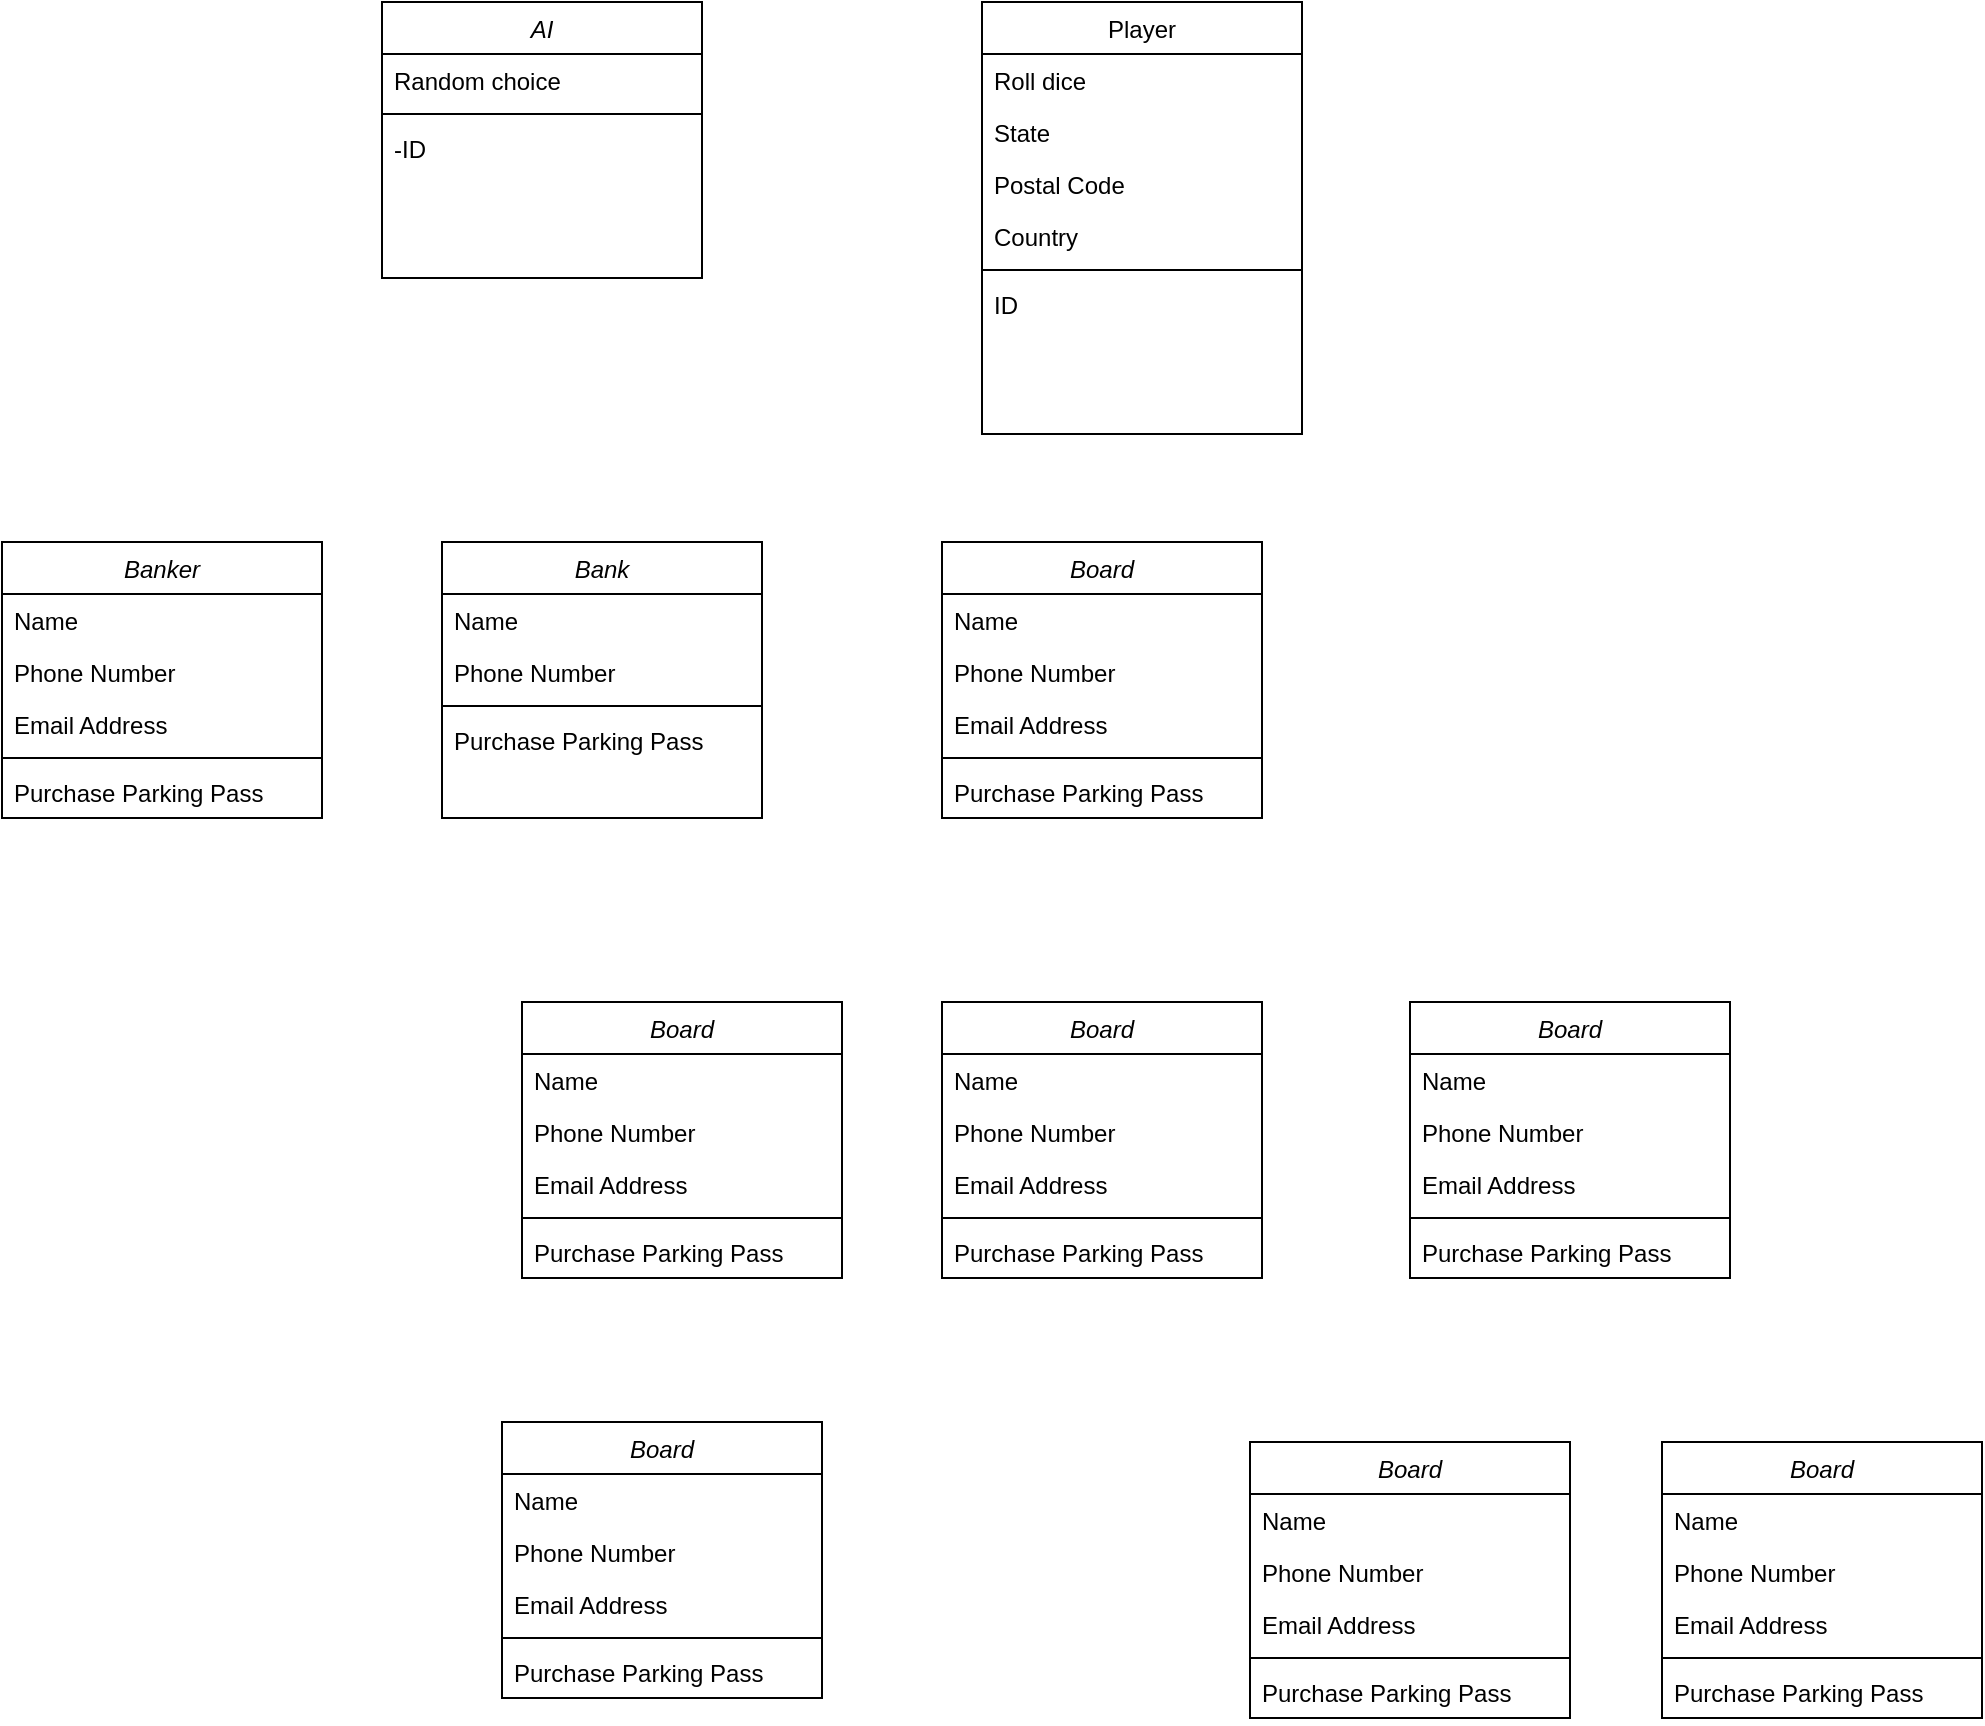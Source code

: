 <mxfile version="12.7.9" type="google"><diagram id="C5RBs43oDa-KdzZeNtuy" name="Page-1"><mxGraphModel dx="2555" dy="1750" grid="1" gridSize="10" guides="1" tooltips="1" connect="1" arrows="1" fold="1" page="1" pageScale="1" pageWidth="827" pageHeight="1169" math="0" shadow="0"><root><mxCell id="WIyWlLk6GJQsqaUBKTNV-0"/><mxCell id="WIyWlLk6GJQsqaUBKTNV-1" parent="WIyWlLk6GJQsqaUBKTNV-0"/><mxCell id="zkfFHV4jXpPFQw0GAbJ--0" value="AI&#10;" style="swimlane;fontStyle=2;align=center;verticalAlign=top;childLayout=stackLayout;horizontal=1;startSize=26;horizontalStack=0;resizeParent=1;resizeLast=0;collapsible=1;marginBottom=0;rounded=0;shadow=0;strokeWidth=1;" parent="WIyWlLk6GJQsqaUBKTNV-1" vertex="1"><mxGeometry x="-100" y="110" width="160" height="138" as="geometry"><mxRectangle x="230" y="140" width="160" height="26" as="alternateBounds"/></mxGeometry></mxCell><mxCell id="zkfFHV4jXpPFQw0GAbJ--1" value="Random choice" style="text;align=left;verticalAlign=top;spacingLeft=4;spacingRight=4;overflow=hidden;rotatable=0;points=[[0,0.5],[1,0.5]];portConstraint=eastwest;" parent="zkfFHV4jXpPFQw0GAbJ--0" vertex="1"><mxGeometry y="26" width="160" height="26" as="geometry"/></mxCell><mxCell id="zkfFHV4jXpPFQw0GAbJ--4" value="" style="line;html=1;strokeWidth=1;align=left;verticalAlign=middle;spacingTop=-1;spacingLeft=3;spacingRight=3;rotatable=0;labelPosition=right;points=[];portConstraint=eastwest;" parent="zkfFHV4jXpPFQw0GAbJ--0" vertex="1"><mxGeometry y="52" width="160" height="8" as="geometry"/></mxCell><mxCell id="zkfFHV4jXpPFQw0GAbJ--5" value="-ID" style="text;align=left;verticalAlign=top;spacingLeft=4;spacingRight=4;overflow=hidden;rotatable=0;points=[[0,0.5],[1,0.5]];portConstraint=eastwest;" parent="zkfFHV4jXpPFQw0GAbJ--0" vertex="1"><mxGeometry y="60" width="160" height="26" as="geometry"/></mxCell><mxCell id="zkfFHV4jXpPFQw0GAbJ--17" value="Player&#10;" style="swimlane;fontStyle=0;align=center;verticalAlign=top;childLayout=stackLayout;horizontal=1;startSize=26;horizontalStack=0;resizeParent=1;resizeLast=0;collapsible=1;marginBottom=0;rounded=0;shadow=0;strokeWidth=1;" parent="WIyWlLk6GJQsqaUBKTNV-1" vertex="1"><mxGeometry x="200" y="110" width="160" height="216" as="geometry"><mxRectangle x="550" y="140" width="160" height="26" as="alternateBounds"/></mxGeometry></mxCell><mxCell id="zkfFHV4jXpPFQw0GAbJ--19" value="Roll dice" style="text;align=left;verticalAlign=top;spacingLeft=4;spacingRight=4;overflow=hidden;rotatable=0;points=[[0,0.5],[1,0.5]];portConstraint=eastwest;rounded=0;shadow=0;html=0;" parent="zkfFHV4jXpPFQw0GAbJ--17" vertex="1"><mxGeometry y="26" width="160" height="26" as="geometry"/></mxCell><mxCell id="zkfFHV4jXpPFQw0GAbJ--20" value="State" style="text;align=left;verticalAlign=top;spacingLeft=4;spacingRight=4;overflow=hidden;rotatable=0;points=[[0,0.5],[1,0.5]];portConstraint=eastwest;rounded=0;shadow=0;html=0;" parent="zkfFHV4jXpPFQw0GAbJ--17" vertex="1"><mxGeometry y="52" width="160" height="26" as="geometry"/></mxCell><mxCell id="zkfFHV4jXpPFQw0GAbJ--21" value="Postal Code" style="text;align=left;verticalAlign=top;spacingLeft=4;spacingRight=4;overflow=hidden;rotatable=0;points=[[0,0.5],[1,0.5]];portConstraint=eastwest;rounded=0;shadow=0;html=0;" parent="zkfFHV4jXpPFQw0GAbJ--17" vertex="1"><mxGeometry y="78" width="160" height="26" as="geometry"/></mxCell><mxCell id="zkfFHV4jXpPFQw0GAbJ--22" value="Country" style="text;align=left;verticalAlign=top;spacingLeft=4;spacingRight=4;overflow=hidden;rotatable=0;points=[[0,0.5],[1,0.5]];portConstraint=eastwest;rounded=0;shadow=0;html=0;" parent="zkfFHV4jXpPFQw0GAbJ--17" vertex="1"><mxGeometry y="104" width="160" height="26" as="geometry"/></mxCell><mxCell id="zkfFHV4jXpPFQw0GAbJ--23" value="" style="line;html=1;strokeWidth=1;align=left;verticalAlign=middle;spacingTop=-1;spacingLeft=3;spacingRight=3;rotatable=0;labelPosition=right;points=[];portConstraint=eastwest;" parent="zkfFHV4jXpPFQw0GAbJ--17" vertex="1"><mxGeometry y="130" width="160" height="8" as="geometry"/></mxCell><mxCell id="zkfFHV4jXpPFQw0GAbJ--24" value="ID" style="text;align=left;verticalAlign=top;spacingLeft=4;spacingRight=4;overflow=hidden;rotatable=0;points=[[0,0.5],[1,0.5]];portConstraint=eastwest;" parent="zkfFHV4jXpPFQw0GAbJ--17" vertex="1"><mxGeometry y="138" width="160" height="26" as="geometry"/></mxCell><mxCell id="9zXqgkLNTpOnb9Zfk62q-0" value="Board&#10;" style="swimlane;fontStyle=2;align=center;verticalAlign=top;childLayout=stackLayout;horizontal=1;startSize=26;horizontalStack=0;resizeParent=1;resizeLast=0;collapsible=1;marginBottom=0;rounded=0;shadow=0;strokeWidth=1;" vertex="1" parent="WIyWlLk6GJQsqaUBKTNV-1"><mxGeometry x="180" y="380" width="160" height="138" as="geometry"><mxRectangle x="230" y="140" width="160" height="26" as="alternateBounds"/></mxGeometry></mxCell><mxCell id="9zXqgkLNTpOnb9Zfk62q-1" value="Name" style="text;align=left;verticalAlign=top;spacingLeft=4;spacingRight=4;overflow=hidden;rotatable=0;points=[[0,0.5],[1,0.5]];portConstraint=eastwest;" vertex="1" parent="9zXqgkLNTpOnb9Zfk62q-0"><mxGeometry y="26" width="160" height="26" as="geometry"/></mxCell><mxCell id="9zXqgkLNTpOnb9Zfk62q-2" value="Phone Number" style="text;align=left;verticalAlign=top;spacingLeft=4;spacingRight=4;overflow=hidden;rotatable=0;points=[[0,0.5],[1,0.5]];portConstraint=eastwest;rounded=0;shadow=0;html=0;" vertex="1" parent="9zXqgkLNTpOnb9Zfk62q-0"><mxGeometry y="52" width="160" height="26" as="geometry"/></mxCell><mxCell id="9zXqgkLNTpOnb9Zfk62q-3" value="Email Address" style="text;align=left;verticalAlign=top;spacingLeft=4;spacingRight=4;overflow=hidden;rotatable=0;points=[[0,0.5],[1,0.5]];portConstraint=eastwest;rounded=0;shadow=0;html=0;" vertex="1" parent="9zXqgkLNTpOnb9Zfk62q-0"><mxGeometry y="78" width="160" height="26" as="geometry"/></mxCell><mxCell id="9zXqgkLNTpOnb9Zfk62q-4" value="" style="line;html=1;strokeWidth=1;align=left;verticalAlign=middle;spacingTop=-1;spacingLeft=3;spacingRight=3;rotatable=0;labelPosition=right;points=[];portConstraint=eastwest;" vertex="1" parent="9zXqgkLNTpOnb9Zfk62q-0"><mxGeometry y="104" width="160" height="8" as="geometry"/></mxCell><mxCell id="9zXqgkLNTpOnb9Zfk62q-5" value="Purchase Parking Pass" style="text;align=left;verticalAlign=top;spacingLeft=4;spacingRight=4;overflow=hidden;rotatable=0;points=[[0,0.5],[1,0.5]];portConstraint=eastwest;" vertex="1" parent="9zXqgkLNTpOnb9Zfk62q-0"><mxGeometry y="112" width="160" height="26" as="geometry"/></mxCell><mxCell id="9zXqgkLNTpOnb9Zfk62q-6" value="Banker" style="swimlane;fontStyle=2;align=center;verticalAlign=top;childLayout=stackLayout;horizontal=1;startSize=26;horizontalStack=0;resizeParent=1;resizeLast=0;collapsible=1;marginBottom=0;rounded=0;shadow=0;strokeWidth=1;" vertex="1" parent="WIyWlLk6GJQsqaUBKTNV-1"><mxGeometry x="-290" y="380" width="160" height="138" as="geometry"><mxRectangle x="230" y="140" width="160" height="26" as="alternateBounds"/></mxGeometry></mxCell><mxCell id="9zXqgkLNTpOnb9Zfk62q-7" value="Name" style="text;align=left;verticalAlign=top;spacingLeft=4;spacingRight=4;overflow=hidden;rotatable=0;points=[[0,0.5],[1,0.5]];portConstraint=eastwest;" vertex="1" parent="9zXqgkLNTpOnb9Zfk62q-6"><mxGeometry y="26" width="160" height="26" as="geometry"/></mxCell><mxCell id="9zXqgkLNTpOnb9Zfk62q-8" value="Phone Number" style="text;align=left;verticalAlign=top;spacingLeft=4;spacingRight=4;overflow=hidden;rotatable=0;points=[[0,0.5],[1,0.5]];portConstraint=eastwest;rounded=0;shadow=0;html=0;" vertex="1" parent="9zXqgkLNTpOnb9Zfk62q-6"><mxGeometry y="52" width="160" height="26" as="geometry"/></mxCell><mxCell id="9zXqgkLNTpOnb9Zfk62q-9" value="Email Address" style="text;align=left;verticalAlign=top;spacingLeft=4;spacingRight=4;overflow=hidden;rotatable=0;points=[[0,0.5],[1,0.5]];portConstraint=eastwest;rounded=0;shadow=0;html=0;" vertex="1" parent="9zXqgkLNTpOnb9Zfk62q-6"><mxGeometry y="78" width="160" height="26" as="geometry"/></mxCell><mxCell id="9zXqgkLNTpOnb9Zfk62q-10" value="" style="line;html=1;strokeWidth=1;align=left;verticalAlign=middle;spacingTop=-1;spacingLeft=3;spacingRight=3;rotatable=0;labelPosition=right;points=[];portConstraint=eastwest;" vertex="1" parent="9zXqgkLNTpOnb9Zfk62q-6"><mxGeometry y="104" width="160" height="8" as="geometry"/></mxCell><mxCell id="9zXqgkLNTpOnb9Zfk62q-11" value="Purchase Parking Pass" style="text;align=left;verticalAlign=top;spacingLeft=4;spacingRight=4;overflow=hidden;rotatable=0;points=[[0,0.5],[1,0.5]];portConstraint=eastwest;" vertex="1" parent="9zXqgkLNTpOnb9Zfk62q-6"><mxGeometry y="112" width="160" height="26" as="geometry"/></mxCell><mxCell id="9zXqgkLNTpOnb9Zfk62q-12" value="Bank&#10;" style="swimlane;fontStyle=2;align=center;verticalAlign=top;childLayout=stackLayout;horizontal=1;startSize=26;horizontalStack=0;resizeParent=1;resizeLast=0;collapsible=1;marginBottom=0;rounded=0;shadow=0;strokeWidth=1;" vertex="1" parent="WIyWlLk6GJQsqaUBKTNV-1"><mxGeometry x="-70" y="380" width="160" height="138" as="geometry"><mxRectangle x="230" y="140" width="160" height="26" as="alternateBounds"/></mxGeometry></mxCell><mxCell id="9zXqgkLNTpOnb9Zfk62q-13" value="Name" style="text;align=left;verticalAlign=top;spacingLeft=4;spacingRight=4;overflow=hidden;rotatable=0;points=[[0,0.5],[1,0.5]];portConstraint=eastwest;" vertex="1" parent="9zXqgkLNTpOnb9Zfk62q-12"><mxGeometry y="26" width="160" height="26" as="geometry"/></mxCell><mxCell id="9zXqgkLNTpOnb9Zfk62q-14" value="Phone Number" style="text;align=left;verticalAlign=top;spacingLeft=4;spacingRight=4;overflow=hidden;rotatable=0;points=[[0,0.5],[1,0.5]];portConstraint=eastwest;rounded=0;shadow=0;html=0;" vertex="1" parent="9zXqgkLNTpOnb9Zfk62q-12"><mxGeometry y="52" width="160" height="26" as="geometry"/></mxCell><mxCell id="9zXqgkLNTpOnb9Zfk62q-16" value="" style="line;html=1;strokeWidth=1;align=left;verticalAlign=middle;spacingTop=-1;spacingLeft=3;spacingRight=3;rotatable=0;labelPosition=right;points=[];portConstraint=eastwest;" vertex="1" parent="9zXqgkLNTpOnb9Zfk62q-12"><mxGeometry y="78" width="160" height="8" as="geometry"/></mxCell><mxCell id="9zXqgkLNTpOnb9Zfk62q-17" value="Purchase Parking Pass" style="text;align=left;verticalAlign=top;spacingLeft=4;spacingRight=4;overflow=hidden;rotatable=0;points=[[0,0.5],[1,0.5]];portConstraint=eastwest;" vertex="1" parent="9zXqgkLNTpOnb9Zfk62q-12"><mxGeometry y="86" width="160" height="26" as="geometry"/></mxCell><mxCell id="9zXqgkLNTpOnb9Zfk62q-18" value="Board&#10;" style="swimlane;fontStyle=2;align=center;verticalAlign=top;childLayout=stackLayout;horizontal=1;startSize=26;horizontalStack=0;resizeParent=1;resizeLast=0;collapsible=1;marginBottom=0;rounded=0;shadow=0;strokeWidth=1;" vertex="1" parent="WIyWlLk6GJQsqaUBKTNV-1"><mxGeometry x="180" y="610" width="160" height="138" as="geometry"><mxRectangle x="230" y="140" width="160" height="26" as="alternateBounds"/></mxGeometry></mxCell><mxCell id="9zXqgkLNTpOnb9Zfk62q-19" value="Name" style="text;align=left;verticalAlign=top;spacingLeft=4;spacingRight=4;overflow=hidden;rotatable=0;points=[[0,0.5],[1,0.5]];portConstraint=eastwest;" vertex="1" parent="9zXqgkLNTpOnb9Zfk62q-18"><mxGeometry y="26" width="160" height="26" as="geometry"/></mxCell><mxCell id="9zXqgkLNTpOnb9Zfk62q-20" value="Phone Number" style="text;align=left;verticalAlign=top;spacingLeft=4;spacingRight=4;overflow=hidden;rotatable=0;points=[[0,0.5],[1,0.5]];portConstraint=eastwest;rounded=0;shadow=0;html=0;" vertex="1" parent="9zXqgkLNTpOnb9Zfk62q-18"><mxGeometry y="52" width="160" height="26" as="geometry"/></mxCell><mxCell id="9zXqgkLNTpOnb9Zfk62q-21" value="Email Address" style="text;align=left;verticalAlign=top;spacingLeft=4;spacingRight=4;overflow=hidden;rotatable=0;points=[[0,0.5],[1,0.5]];portConstraint=eastwest;rounded=0;shadow=0;html=0;" vertex="1" parent="9zXqgkLNTpOnb9Zfk62q-18"><mxGeometry y="78" width="160" height="26" as="geometry"/></mxCell><mxCell id="9zXqgkLNTpOnb9Zfk62q-22" value="" style="line;html=1;strokeWidth=1;align=left;verticalAlign=middle;spacingTop=-1;spacingLeft=3;spacingRight=3;rotatable=0;labelPosition=right;points=[];portConstraint=eastwest;" vertex="1" parent="9zXqgkLNTpOnb9Zfk62q-18"><mxGeometry y="104" width="160" height="8" as="geometry"/></mxCell><mxCell id="9zXqgkLNTpOnb9Zfk62q-23" value="Purchase Parking Pass" style="text;align=left;verticalAlign=top;spacingLeft=4;spacingRight=4;overflow=hidden;rotatable=0;points=[[0,0.5],[1,0.5]];portConstraint=eastwest;" vertex="1" parent="9zXqgkLNTpOnb9Zfk62q-18"><mxGeometry y="112" width="160" height="26" as="geometry"/></mxCell><mxCell id="9zXqgkLNTpOnb9Zfk62q-24" value="Board&#10;" style="swimlane;fontStyle=2;align=center;verticalAlign=top;childLayout=stackLayout;horizontal=1;startSize=26;horizontalStack=0;resizeParent=1;resizeLast=0;collapsible=1;marginBottom=0;rounded=0;shadow=0;strokeWidth=1;" vertex="1" parent="WIyWlLk6GJQsqaUBKTNV-1"><mxGeometry x="334" y="830" width="160" height="138" as="geometry"><mxRectangle x="230" y="140" width="160" height="26" as="alternateBounds"/></mxGeometry></mxCell><mxCell id="9zXqgkLNTpOnb9Zfk62q-25" value="Name" style="text;align=left;verticalAlign=top;spacingLeft=4;spacingRight=4;overflow=hidden;rotatable=0;points=[[0,0.5],[1,0.5]];portConstraint=eastwest;" vertex="1" parent="9zXqgkLNTpOnb9Zfk62q-24"><mxGeometry y="26" width="160" height="26" as="geometry"/></mxCell><mxCell id="9zXqgkLNTpOnb9Zfk62q-26" value="Phone Number" style="text;align=left;verticalAlign=top;spacingLeft=4;spacingRight=4;overflow=hidden;rotatable=0;points=[[0,0.5],[1,0.5]];portConstraint=eastwest;rounded=0;shadow=0;html=0;" vertex="1" parent="9zXqgkLNTpOnb9Zfk62q-24"><mxGeometry y="52" width="160" height="26" as="geometry"/></mxCell><mxCell id="9zXqgkLNTpOnb9Zfk62q-27" value="Email Address" style="text;align=left;verticalAlign=top;spacingLeft=4;spacingRight=4;overflow=hidden;rotatable=0;points=[[0,0.5],[1,0.5]];portConstraint=eastwest;rounded=0;shadow=0;html=0;" vertex="1" parent="9zXqgkLNTpOnb9Zfk62q-24"><mxGeometry y="78" width="160" height="26" as="geometry"/></mxCell><mxCell id="9zXqgkLNTpOnb9Zfk62q-28" value="" style="line;html=1;strokeWidth=1;align=left;verticalAlign=middle;spacingTop=-1;spacingLeft=3;spacingRight=3;rotatable=0;labelPosition=right;points=[];portConstraint=eastwest;" vertex="1" parent="9zXqgkLNTpOnb9Zfk62q-24"><mxGeometry y="104" width="160" height="8" as="geometry"/></mxCell><mxCell id="9zXqgkLNTpOnb9Zfk62q-29" value="Purchase Parking Pass" style="text;align=left;verticalAlign=top;spacingLeft=4;spacingRight=4;overflow=hidden;rotatable=0;points=[[0,0.5],[1,0.5]];portConstraint=eastwest;" vertex="1" parent="9zXqgkLNTpOnb9Zfk62q-24"><mxGeometry y="112" width="160" height="26" as="geometry"/></mxCell><mxCell id="9zXqgkLNTpOnb9Zfk62q-30" value="Board&#10;" style="swimlane;fontStyle=2;align=center;verticalAlign=top;childLayout=stackLayout;horizontal=1;startSize=26;horizontalStack=0;resizeParent=1;resizeLast=0;collapsible=1;marginBottom=0;rounded=0;shadow=0;strokeWidth=1;" vertex="1" parent="WIyWlLk6GJQsqaUBKTNV-1"><mxGeometry x="540" y="830" width="160" height="138" as="geometry"><mxRectangle x="230" y="140" width="160" height="26" as="alternateBounds"/></mxGeometry></mxCell><mxCell id="9zXqgkLNTpOnb9Zfk62q-31" value="Name" style="text;align=left;verticalAlign=top;spacingLeft=4;spacingRight=4;overflow=hidden;rotatable=0;points=[[0,0.5],[1,0.5]];portConstraint=eastwest;" vertex="1" parent="9zXqgkLNTpOnb9Zfk62q-30"><mxGeometry y="26" width="160" height="26" as="geometry"/></mxCell><mxCell id="9zXqgkLNTpOnb9Zfk62q-32" value="Phone Number" style="text;align=left;verticalAlign=top;spacingLeft=4;spacingRight=4;overflow=hidden;rotatable=0;points=[[0,0.5],[1,0.5]];portConstraint=eastwest;rounded=0;shadow=0;html=0;" vertex="1" parent="9zXqgkLNTpOnb9Zfk62q-30"><mxGeometry y="52" width="160" height="26" as="geometry"/></mxCell><mxCell id="9zXqgkLNTpOnb9Zfk62q-33" value="Email Address" style="text;align=left;verticalAlign=top;spacingLeft=4;spacingRight=4;overflow=hidden;rotatable=0;points=[[0,0.5],[1,0.5]];portConstraint=eastwest;rounded=0;shadow=0;html=0;" vertex="1" parent="9zXqgkLNTpOnb9Zfk62q-30"><mxGeometry y="78" width="160" height="26" as="geometry"/></mxCell><mxCell id="9zXqgkLNTpOnb9Zfk62q-34" value="" style="line;html=1;strokeWidth=1;align=left;verticalAlign=middle;spacingTop=-1;spacingLeft=3;spacingRight=3;rotatable=0;labelPosition=right;points=[];portConstraint=eastwest;" vertex="1" parent="9zXqgkLNTpOnb9Zfk62q-30"><mxGeometry y="104" width="160" height="8" as="geometry"/></mxCell><mxCell id="9zXqgkLNTpOnb9Zfk62q-35" value="Purchase Parking Pass" style="text;align=left;verticalAlign=top;spacingLeft=4;spacingRight=4;overflow=hidden;rotatable=0;points=[[0,0.5],[1,0.5]];portConstraint=eastwest;" vertex="1" parent="9zXqgkLNTpOnb9Zfk62q-30"><mxGeometry y="112" width="160" height="26" as="geometry"/></mxCell><mxCell id="9zXqgkLNTpOnb9Zfk62q-36" value="Board&#10;" style="swimlane;fontStyle=2;align=center;verticalAlign=top;childLayout=stackLayout;horizontal=1;startSize=26;horizontalStack=0;resizeParent=1;resizeLast=0;collapsible=1;marginBottom=0;rounded=0;shadow=0;strokeWidth=1;" vertex="1" parent="WIyWlLk6GJQsqaUBKTNV-1"><mxGeometry x="-40" y="820" width="160" height="138" as="geometry"><mxRectangle x="230" y="140" width="160" height="26" as="alternateBounds"/></mxGeometry></mxCell><mxCell id="9zXqgkLNTpOnb9Zfk62q-37" value="Name" style="text;align=left;verticalAlign=top;spacingLeft=4;spacingRight=4;overflow=hidden;rotatable=0;points=[[0,0.5],[1,0.5]];portConstraint=eastwest;" vertex="1" parent="9zXqgkLNTpOnb9Zfk62q-36"><mxGeometry y="26" width="160" height="26" as="geometry"/></mxCell><mxCell id="9zXqgkLNTpOnb9Zfk62q-38" value="Phone Number" style="text;align=left;verticalAlign=top;spacingLeft=4;spacingRight=4;overflow=hidden;rotatable=0;points=[[0,0.5],[1,0.5]];portConstraint=eastwest;rounded=0;shadow=0;html=0;" vertex="1" parent="9zXqgkLNTpOnb9Zfk62q-36"><mxGeometry y="52" width="160" height="26" as="geometry"/></mxCell><mxCell id="9zXqgkLNTpOnb9Zfk62q-39" value="Email Address" style="text;align=left;verticalAlign=top;spacingLeft=4;spacingRight=4;overflow=hidden;rotatable=0;points=[[0,0.5],[1,0.5]];portConstraint=eastwest;rounded=0;shadow=0;html=0;" vertex="1" parent="9zXqgkLNTpOnb9Zfk62q-36"><mxGeometry y="78" width="160" height="26" as="geometry"/></mxCell><mxCell id="9zXqgkLNTpOnb9Zfk62q-40" value="" style="line;html=1;strokeWidth=1;align=left;verticalAlign=middle;spacingTop=-1;spacingLeft=3;spacingRight=3;rotatable=0;labelPosition=right;points=[];portConstraint=eastwest;" vertex="1" parent="9zXqgkLNTpOnb9Zfk62q-36"><mxGeometry y="104" width="160" height="8" as="geometry"/></mxCell><mxCell id="9zXqgkLNTpOnb9Zfk62q-41" value="Purchase Parking Pass" style="text;align=left;verticalAlign=top;spacingLeft=4;spacingRight=4;overflow=hidden;rotatable=0;points=[[0,0.5],[1,0.5]];portConstraint=eastwest;" vertex="1" parent="9zXqgkLNTpOnb9Zfk62q-36"><mxGeometry y="112" width="160" height="26" as="geometry"/></mxCell><mxCell id="9zXqgkLNTpOnb9Zfk62q-42" value="Board&#10;" style="swimlane;fontStyle=2;align=center;verticalAlign=top;childLayout=stackLayout;horizontal=1;startSize=26;horizontalStack=0;resizeParent=1;resizeLast=0;collapsible=1;marginBottom=0;rounded=0;shadow=0;strokeWidth=1;" vertex="1" parent="WIyWlLk6GJQsqaUBKTNV-1"><mxGeometry x="414" y="610" width="160" height="138" as="geometry"><mxRectangle x="230" y="140" width="160" height="26" as="alternateBounds"/></mxGeometry></mxCell><mxCell id="9zXqgkLNTpOnb9Zfk62q-43" value="Name" style="text;align=left;verticalAlign=top;spacingLeft=4;spacingRight=4;overflow=hidden;rotatable=0;points=[[0,0.5],[1,0.5]];portConstraint=eastwest;" vertex="1" parent="9zXqgkLNTpOnb9Zfk62q-42"><mxGeometry y="26" width="160" height="26" as="geometry"/></mxCell><mxCell id="9zXqgkLNTpOnb9Zfk62q-44" value="Phone Number" style="text;align=left;verticalAlign=top;spacingLeft=4;spacingRight=4;overflow=hidden;rotatable=0;points=[[0,0.5],[1,0.5]];portConstraint=eastwest;rounded=0;shadow=0;html=0;" vertex="1" parent="9zXqgkLNTpOnb9Zfk62q-42"><mxGeometry y="52" width="160" height="26" as="geometry"/></mxCell><mxCell id="9zXqgkLNTpOnb9Zfk62q-45" value="Email Address" style="text;align=left;verticalAlign=top;spacingLeft=4;spacingRight=4;overflow=hidden;rotatable=0;points=[[0,0.5],[1,0.5]];portConstraint=eastwest;rounded=0;shadow=0;html=0;" vertex="1" parent="9zXqgkLNTpOnb9Zfk62q-42"><mxGeometry y="78" width="160" height="26" as="geometry"/></mxCell><mxCell id="9zXqgkLNTpOnb9Zfk62q-46" value="" style="line;html=1;strokeWidth=1;align=left;verticalAlign=middle;spacingTop=-1;spacingLeft=3;spacingRight=3;rotatable=0;labelPosition=right;points=[];portConstraint=eastwest;" vertex="1" parent="9zXqgkLNTpOnb9Zfk62q-42"><mxGeometry y="104" width="160" height="8" as="geometry"/></mxCell><mxCell id="9zXqgkLNTpOnb9Zfk62q-47" value="Purchase Parking Pass" style="text;align=left;verticalAlign=top;spacingLeft=4;spacingRight=4;overflow=hidden;rotatable=0;points=[[0,0.5],[1,0.5]];portConstraint=eastwest;" vertex="1" parent="9zXqgkLNTpOnb9Zfk62q-42"><mxGeometry y="112" width="160" height="26" as="geometry"/></mxCell><mxCell id="9zXqgkLNTpOnb9Zfk62q-48" value="Board&#10;" style="swimlane;fontStyle=2;align=center;verticalAlign=top;childLayout=stackLayout;horizontal=1;startSize=26;horizontalStack=0;resizeParent=1;resizeLast=0;collapsible=1;marginBottom=0;rounded=0;shadow=0;strokeWidth=1;" vertex="1" parent="WIyWlLk6GJQsqaUBKTNV-1"><mxGeometry x="-30" y="610" width="160" height="138" as="geometry"><mxRectangle x="230" y="140" width="160" height="26" as="alternateBounds"/></mxGeometry></mxCell><mxCell id="9zXqgkLNTpOnb9Zfk62q-49" value="Name" style="text;align=left;verticalAlign=top;spacingLeft=4;spacingRight=4;overflow=hidden;rotatable=0;points=[[0,0.5],[1,0.5]];portConstraint=eastwest;" vertex="1" parent="9zXqgkLNTpOnb9Zfk62q-48"><mxGeometry y="26" width="160" height="26" as="geometry"/></mxCell><mxCell id="9zXqgkLNTpOnb9Zfk62q-50" value="Phone Number" style="text;align=left;verticalAlign=top;spacingLeft=4;spacingRight=4;overflow=hidden;rotatable=0;points=[[0,0.5],[1,0.5]];portConstraint=eastwest;rounded=0;shadow=0;html=0;" vertex="1" parent="9zXqgkLNTpOnb9Zfk62q-48"><mxGeometry y="52" width="160" height="26" as="geometry"/></mxCell><mxCell id="9zXqgkLNTpOnb9Zfk62q-51" value="Email Address" style="text;align=left;verticalAlign=top;spacingLeft=4;spacingRight=4;overflow=hidden;rotatable=0;points=[[0,0.5],[1,0.5]];portConstraint=eastwest;rounded=0;shadow=0;html=0;" vertex="1" parent="9zXqgkLNTpOnb9Zfk62q-48"><mxGeometry y="78" width="160" height="26" as="geometry"/></mxCell><mxCell id="9zXqgkLNTpOnb9Zfk62q-52" value="" style="line;html=1;strokeWidth=1;align=left;verticalAlign=middle;spacingTop=-1;spacingLeft=3;spacingRight=3;rotatable=0;labelPosition=right;points=[];portConstraint=eastwest;" vertex="1" parent="9zXqgkLNTpOnb9Zfk62q-48"><mxGeometry y="104" width="160" height="8" as="geometry"/></mxCell><mxCell id="9zXqgkLNTpOnb9Zfk62q-53" value="Purchase Parking Pass" style="text;align=left;verticalAlign=top;spacingLeft=4;spacingRight=4;overflow=hidden;rotatable=0;points=[[0,0.5],[1,0.5]];portConstraint=eastwest;" vertex="1" parent="9zXqgkLNTpOnb9Zfk62q-48"><mxGeometry y="112" width="160" height="26" as="geometry"/></mxCell></root></mxGraphModel></diagram></mxfile>